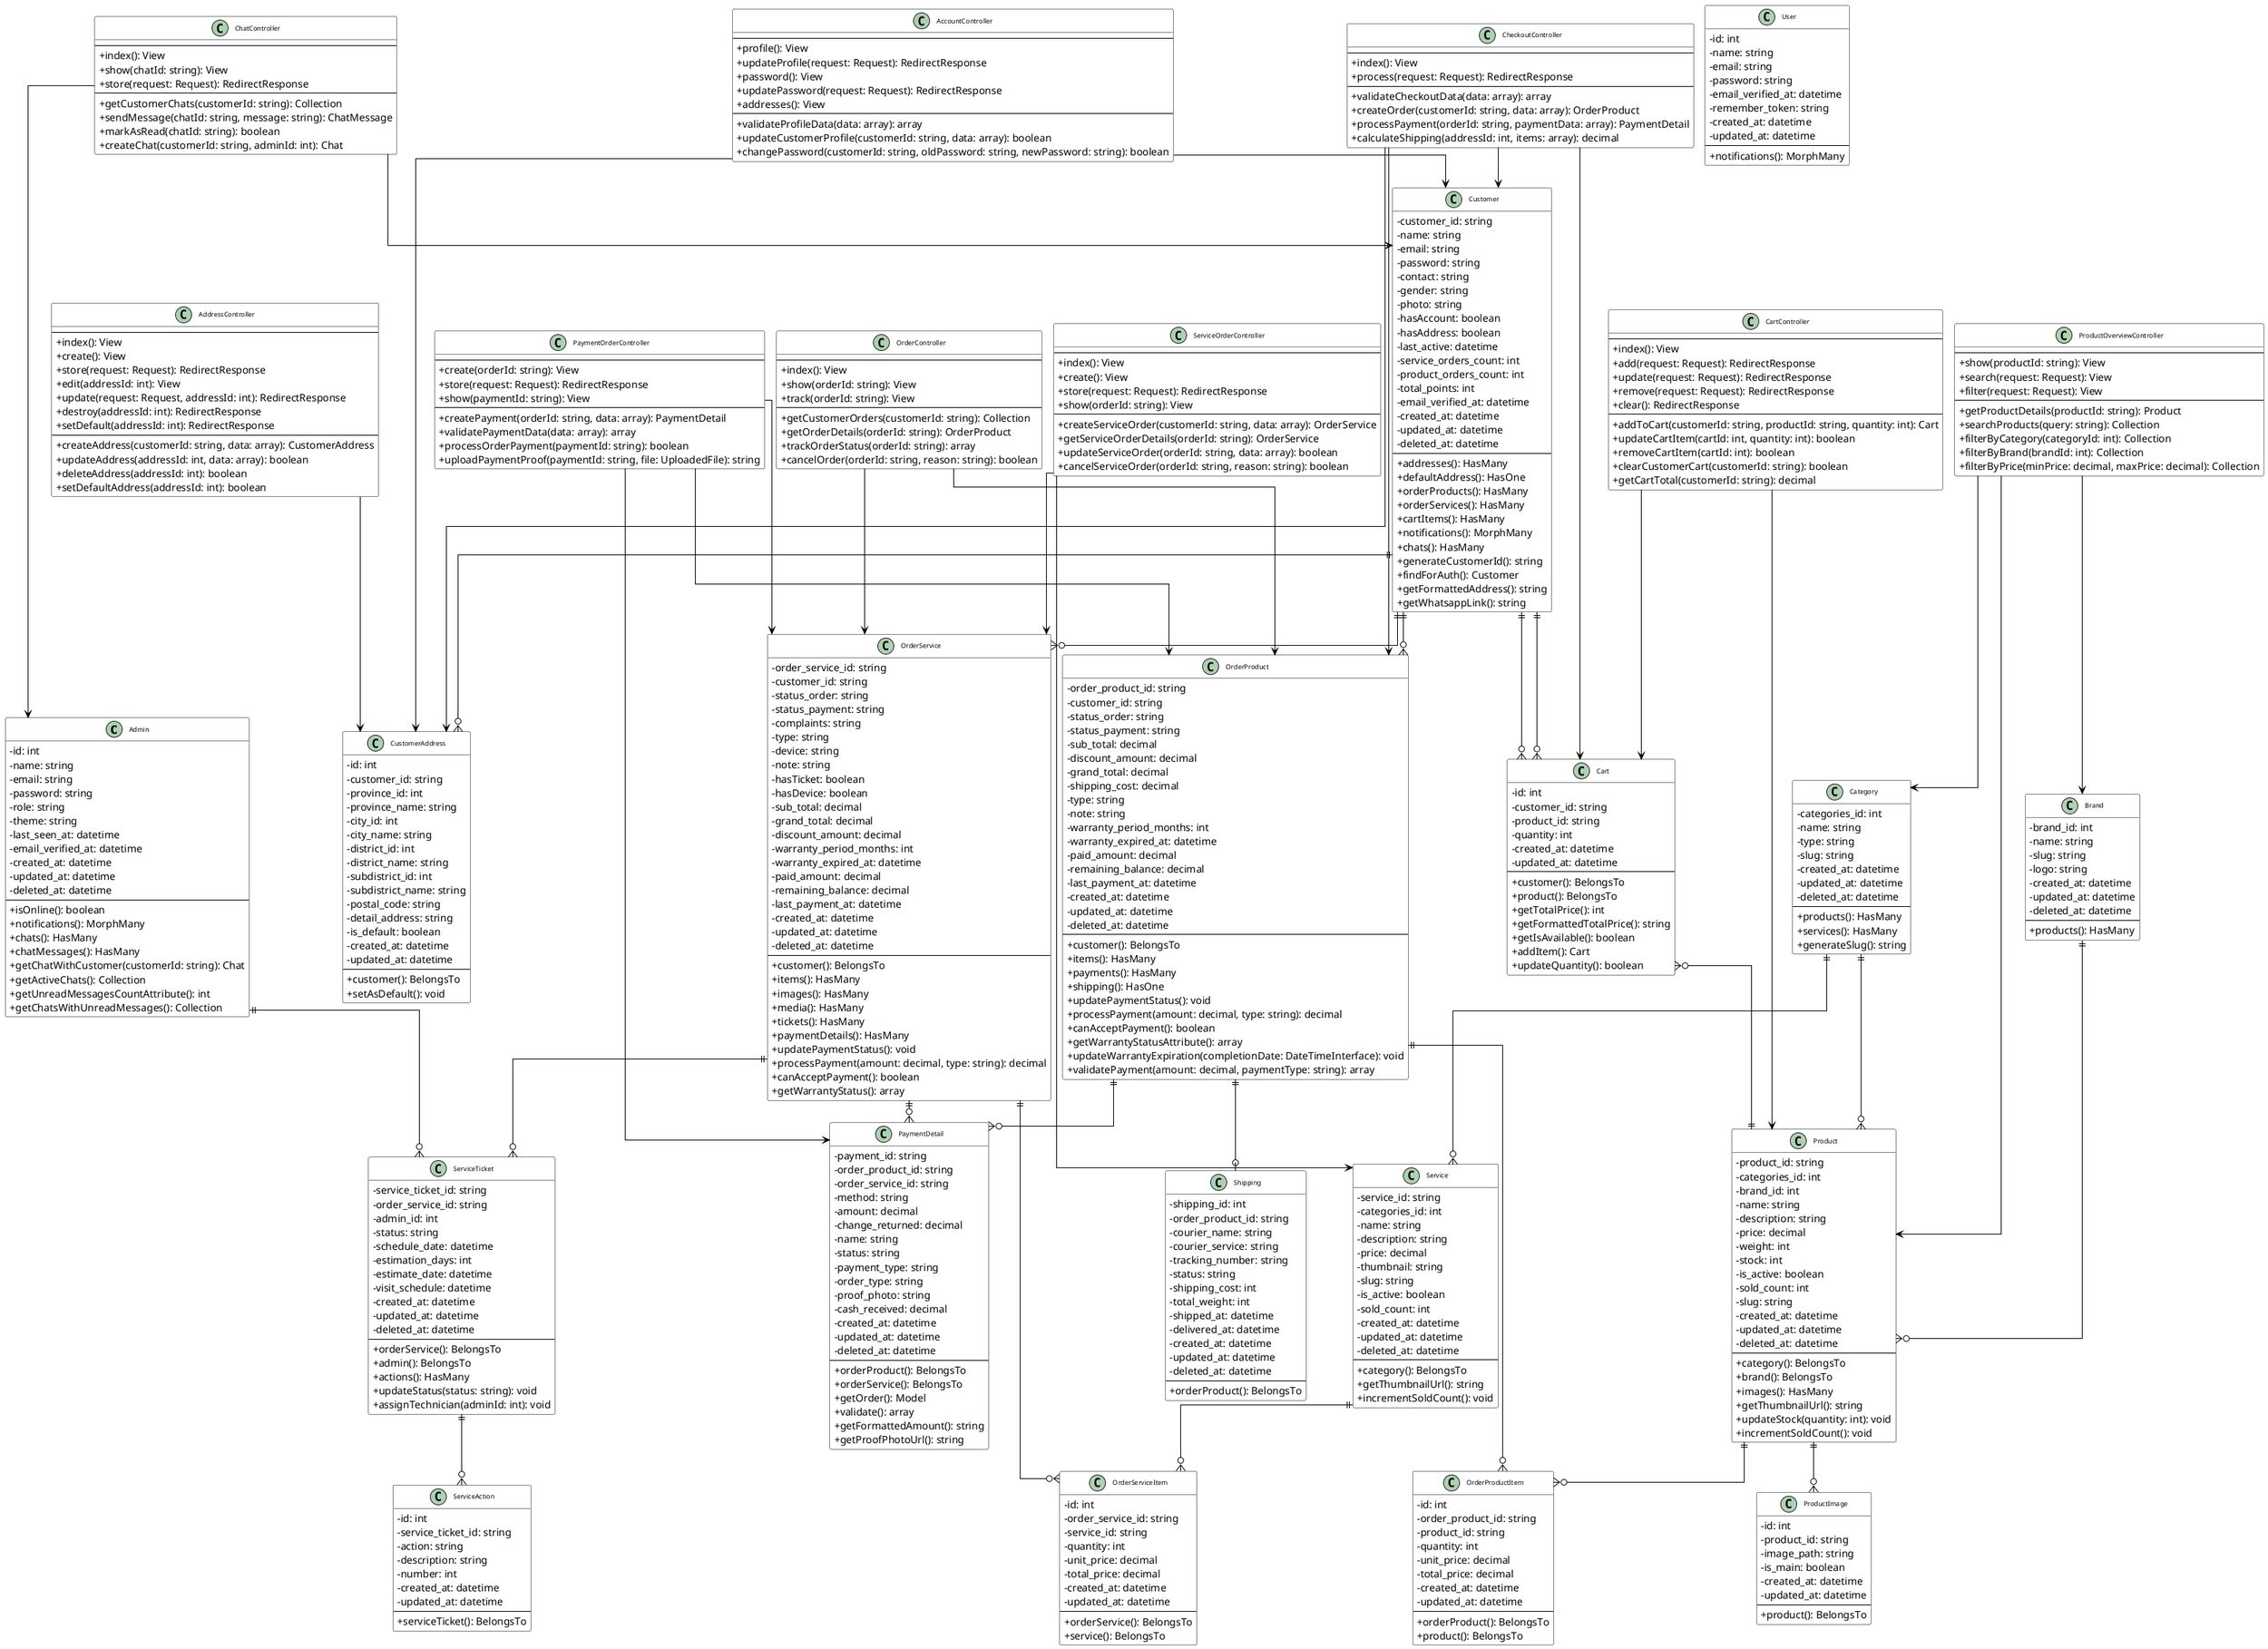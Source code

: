 @startuml Customer E-commerce & Service Management System - Iteration 3

skinparam linetype ortho
skinparam classAttributeIconSize 0
skinparam classFontSize 9
skinparam nodesep 15
skinparam ranksep 30
skinparam class {
    BackgroundColor White
    BorderColor Black
    ArrowColor Black
}

' ===== AUTHENTICATION & USER MANAGEMENT =====

class Admin {
    - id: int
    - name: string
    - email: string
    - password: string
    - role: string
    - theme: string
    - last_seen_at: datetime
    - email_verified_at: datetime
    - created_at: datetime
    - updated_at: datetime
    - deleted_at: datetime
    --
    + isOnline(): boolean
    + notifications(): MorphMany
    + chats(): HasMany
    + chatMessages(): HasMany
    + getChatWithCustomer(customerId: string): Chat
    + getActiveChats(): Collection
    + getUnreadMessagesCountAttribute(): int
    + getChatsWithUnreadMessages(): Collection
}

class User {
    - id: int
    - name: string
    - email: string
    - password: string
    - email_verified_at: datetime
    - remember_token: string
    - created_at: datetime
    - updated_at: datetime
    --
    + notifications(): MorphMany
}

class Customer {
    - customer_id: string
    - name: string
    - email: string
    - password: string
    - contact: string
    - gender: string
    - photo: string
    - hasAccount: boolean
    - hasAddress: boolean
    - last_active: datetime
    - service_orders_count: int
    - product_orders_count: int
    - total_points: int
    - email_verified_at: datetime
    - created_at: datetime
    - updated_at: datetime
    - deleted_at: datetime
    --
    + addresses(): HasMany
    + defaultAddress(): HasOne
    + orderProducts(): HasMany
    + orderServices(): HasMany
    + cartItems(): HasMany
    + notifications(): MorphMany
    + chats(): HasMany
    + generateCustomerId(): string
    + findForAuth(): Customer
    + getFormattedAddress(): string
    + getWhatsappLink(): string
}

class CustomerAddress {
    - id: int
    - customer_id: string
    - province_id: int
    - province_name: string
    - city_id: int
    - city_name: string
    - district_id: int
    - district_name: string
    - subdistrict_id: int
    - subdistrict_name: string
    - postal_code: string
    - detail_address: string
    - is_default: boolean
    - created_at: datetime
    - updated_at: datetime
    --
    + customer(): BelongsTo
    + setAsDefault(): void
}

' ===== PRODUCT & SERVICE MODELS =====

class Category {
    - categories_id: int
    - name: string
    - type: string
    - slug: string
    - created_at: datetime
    - updated_at: datetime
    - deleted_at: datetime
    --
    + products(): HasMany
    + services(): HasMany
    + generateSlug(): string
}

class Brand {
    - brand_id: int
    - name: string
    - slug: string
    - logo: string
    - created_at: datetime
    - updated_at: datetime
    - deleted_at: datetime
    --
    + products(): HasMany
}

class Product {
    - product_id: string
    - categories_id: int
    - brand_id: int
    - name: string
    - description: string
    - price: decimal
    - weight: int
    - stock: int
    - is_active: boolean
    - sold_count: int
    - slug: string
    - created_at: datetime
    - updated_at: datetime
    - deleted_at: datetime
    --
    + category(): BelongsTo
    + brand(): BelongsTo
    + images(): HasMany
    + getThumbnailUrl(): string
    + updateStock(quantity: int): void
    + incrementSoldCount(): void
}

class ProductImage {
    - id: int
    - product_id: string
    - image_path: string
    - is_main: boolean
    - created_at: datetime
    - updated_at: datetime
    --
    + product(): BelongsTo
}

class Service {
    - service_id: string
    - categories_id: int
    - name: string
    - description: string
    - price: decimal
    - thumbnail: string
    - slug: string
    - is_active: boolean
    - sold_count: int
    - created_at: datetime
    - updated_at: datetime
    - deleted_at: datetime
    --
    + category(): BelongsTo
    + getThumbnailUrl(): string
    + incrementSoldCount(): void
}

' ===== SHOPPING MODELS =====

class Cart {
    - id: int
    - customer_id: string
    - product_id: string
    - quantity: int
    - created_at: datetime
    - updated_at: datetime
    --
    + customer(): BelongsTo
    + product(): BelongsTo
    + getTotalPrice(): int
    + getFormattedTotalPrice(): string
    + getIsAvailable(): boolean
    + addItem(): Cart
    + updateQuantity(): boolean
}

' ===== ORDER MODELS =====

class OrderProduct {
    - order_product_id: string
    - customer_id: string
    - status_order: string
    - status_payment: string
    - sub_total: decimal
    - discount_amount: decimal
    - grand_total: decimal
    - shipping_cost: decimal
    - type: string
    - note: string
    - warranty_period_months: int
    - warranty_expired_at: datetime
    - paid_amount: decimal
    - remaining_balance: decimal
    - last_payment_at: datetime
    - created_at: datetime
    - updated_at: datetime
    - deleted_at: datetime
    --
    + customer(): BelongsTo
    + items(): HasMany
    + payments(): HasMany
    + shipping(): HasOne
    + updatePaymentStatus(): void
    + processPayment(amount: decimal, type: string): decimal
    + canAcceptPayment(): boolean
    + getWarrantyStatusAttribute(): array
    + updateWarrantyExpiration(completionDate: DateTimeInterface): void
    + validatePayment(amount: decimal, paymentType: string): array
}

class OrderProductItem {
    - id: int
    - order_product_id: string
    - product_id: string
    - quantity: int
    - unit_price: decimal
    - total_price: decimal
    - created_at: datetime
    - updated_at: datetime
    --
    + orderProduct(): BelongsTo
    + product(): BelongsTo
}

class OrderService {
    - order_service_id: string
    - customer_id: string
    - status_order: string
    - status_payment: string
    - complaints: string
    - type: string
    - device: string
    - note: string
    - hasTicket: boolean
    - hasDevice: boolean
    - sub_total: decimal
    - grand_total: decimal
    - discount_amount: decimal
    - warranty_period_months: int
    - warranty_expired_at: datetime
    - paid_amount: decimal
    - remaining_balance: decimal
    - last_payment_at: datetime
    - created_at: datetime
    - updated_at: datetime
    - deleted_at: datetime
    --
    + customer(): BelongsTo
    + items(): HasMany
    + images(): HasMany
    + media(): HasMany
    + tickets(): HasMany
    + paymentDetails(): HasMany
    + updatePaymentStatus(): void
    + processPayment(amount: decimal, type: string): decimal
    + canAcceptPayment(): boolean
    + getWarrantyStatus(): array
}

class OrderServiceItem {
    - id: int
    - order_service_id: string
    - service_id: string
    - quantity: int
    - unit_price: decimal
    - total_price: decimal
    - created_at: datetime
    - updated_at: datetime
    --
    + orderService(): BelongsTo
    + service(): BelongsTo
}

class Shipping {
    - shipping_id: int
    - order_product_id: string
    - courier_name: string
    - courier_service: string
    - tracking_number: string
    - status: string
    - shipping_cost: int
    - total_weight: int
    - shipped_at: datetime
    - delivered_at: datetime
    - created_at: datetime
    - updated_at: datetime
    - deleted_at: datetime
    --
    + orderProduct(): BelongsTo
}

' ===== PAYMENT MODEL =====

class PaymentDetail {
    - payment_id: string
    - order_product_id: string
    - order_service_id: string
    - method: string
    - amount: decimal
    - change_returned: decimal
    - name: string
    - status: string
    - payment_type: string
    - order_type: string
    - proof_photo: string
    - cash_received: decimal
    - created_at: datetime
    - updated_at: datetime
    - deleted_at: datetime
    --
    + orderProduct(): BelongsTo
    + orderService(): BelongsTo
    + getOrder(): Model
    + validate(): array
    + getFormattedAmount(): string
    + getProofPhotoUrl(): string
}

' ===== SERVICE TICKET MODELS =====

class ServiceTicket {
    - service_ticket_id: string
    - order_service_id: string
    - admin_id: int
    - status: string
    - schedule_date: datetime
    - estimation_days: int
    - estimate_date: datetime
    - visit_schedule: datetime
    - created_at: datetime
    - updated_at: datetime
    - deleted_at: datetime
    --
    + orderService(): BelongsTo
    + admin(): BelongsTo
    + actions(): HasMany
    + updateStatus(status: string): void
    + assignTechnician(adminId: int): void
}

class ServiceAction {
    - id: int
    - service_ticket_id: string
    - action: string
    - description: string
    - number: int
    - created_at: datetime
    - updated_at: datetime
    --
    + serviceTicket(): BelongsTo
}

' ===== CUSTOMER CONTROLLERS =====

class AccountController {
    --
    + profile(): View
    + updateProfile(request: Request): RedirectResponse
    + password(): View
    + updatePassword(request: Request): RedirectResponse
    + addresses(): View
    --
    + validateProfileData(data: array): array
    + updateCustomerProfile(customerId: string, data: array): boolean
    + changePassword(customerId: string, oldPassword: string, newPassword: string): boolean
}

class CartController {
    --
    + index(): View
    + add(request: Request): RedirectResponse
    + update(request: Request): RedirectResponse
    + remove(request: Request): RedirectResponse
    + clear(): RedirectResponse
    --
    + addToCart(customerId: string, productId: string, quantity: int): Cart
    + updateCartItem(cartId: int, quantity: int): boolean
    + removeCartItem(cartId: int): boolean
    + clearCustomerCart(customerId: string): boolean
    + getCartTotal(customerId: string): decimal
}

class CheckoutController {
    --
    + index(): View
    + process(request: Request): RedirectResponse
    --
    + validateCheckoutData(data: array): array
    + createOrder(customerId: string, data: array): OrderProduct
    + processPayment(orderId: string, paymentData: array): PaymentDetail
    + calculateShipping(addressId: int, items: array): decimal
}

class ProductOverviewController {
    --
    + show(productId: string): View
    + search(request: Request): View
    + filter(request: Request): View
    --
    + getProductDetails(productId: string): Product
    + searchProducts(query: string): Collection
    + filterByCategory(categoryId: int): Collection
    + filterByBrand(brandId: int): Collection
    + filterByPrice(minPrice: decimal, maxPrice: decimal): Collection
}

class OrderController {
    --
    + index(): View
    + show(orderId: string): View
    + track(orderId: string): View
    --
    + getCustomerOrders(customerId: string): Collection
    + getOrderDetails(orderId: string): OrderProduct
    + trackOrderStatus(orderId: string): array
    + cancelOrder(orderId: string, reason: string): boolean
}

class PaymentOrderController {
    --
    + create(orderId: string): View
    + store(request: Request): RedirectResponse
    + show(paymentId: string): View
    --
    + createPayment(orderId: string, data: array): PaymentDetail
    + validatePaymentData(data: array): array
    + processOrderPayment(paymentId: string): boolean
    + uploadPaymentProof(paymentId: string, file: UploadedFile): string
}

class AddressController {
    --
    + index(): View
    + create(): View
    + store(request: Request): RedirectResponse
    + edit(addressId: int): View
    + update(request: Request, addressId: int): RedirectResponse
    + destroy(addressId: int): RedirectResponse
    + setDefault(addressId: int): RedirectResponse
    --
    + createAddress(customerId: string, data: array): CustomerAddress
    + updateAddress(addressId: int, data: array): boolean
    + deleteAddress(addressId: int): boolean
    + setDefaultAddress(addressId: int): boolean
}

class ServiceOrderController {
    --
    + index(): View
    + create(): View
    + store(request: Request): RedirectResponse
    + show(orderId: string): View
    --
    + createServiceOrder(customerId: string, data: array): OrderService
    + getServiceOrderDetails(orderId: string): OrderService
    + updateServiceOrder(orderId: string, data: array): boolean
    + cancelServiceOrder(orderId: string, reason: string): boolean
}

class ChatController {
    --
    + index(): View
    + show(chatId: string): View
    + store(request: Request): RedirectResponse
    --
    + getCustomerChats(customerId: string): Collection
    + sendMessage(chatId: string, message: string): ChatMessage
    + markAsRead(chatId: string): boolean
    + createChat(customerId: string, adminId: int): Chat
}

' ===== RELATIONSHIPS =====

' Model Relationships
Admin ||--o{ ServiceTicket
Customer ||--o{ CustomerAddress
Customer ||--o{ Cart
Customer ||--o{ OrderProduct
Customer ||--o{ OrderService
Category ||--o{ Product
Category ||--o{ Service
Brand ||--o{ Product
Product ||--o{ ProductImage
Product ||--o{ OrderProductItem
Service ||--o{ OrderServiceItem
OrderProduct ||--o{ OrderProductItem
OrderProduct ||--o{ PaymentDetail
OrderProduct ||--o| Shipping
OrderService ||--o{ OrderServiceItem
OrderService ||--o{ PaymentDetail
OrderService ||--o{ ServiceTicket
ServiceTicket ||--o{ ServiceAction
Cart }o--|| Product
Cart }o--|| Customer

' Controller to Model Relationships
AccountController --> Customer
AccountController --> CustomerAddress
CartController --> Cart
CartController --> Product
CheckoutController --> OrderProduct
CheckoutController --> Cart
CheckoutController --> Customer
CheckoutController --> CustomerAddress
ProductOverviewController --> Product
ProductOverviewController --> Category
ProductOverviewController --> Brand
OrderController --> OrderProduct
OrderController --> OrderService
PaymentOrderController --> PaymentDetail
PaymentOrderController --> OrderProduct
PaymentOrderController --> OrderService
AddressController --> CustomerAddress
ServiceOrderController --> OrderService
ServiceOrderController --> Service
ChatController --> Customer
ChatController --> Admin

@enduml
